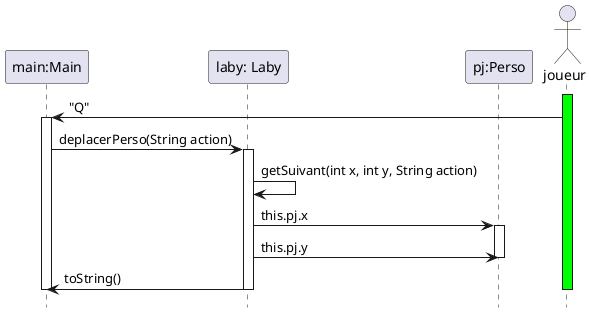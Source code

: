 @startuml
hide footbox

participant "main:Main" as m
participant "laby: Laby" as l
participant "pj:Perso" as p
actor "joueur" as j

activate j #00FF00

j -> m : "Q"
activate m

m -> l : deplacerPerso(String action)
activate l
l -> l : getSuivant(int x, int y, String action)

l -> p : this.pj.x
activate p
l -> p : this.pj.y
deactivate p

l -> m : toString()

deactivate l
deactivate m
deactivate j

@enduml